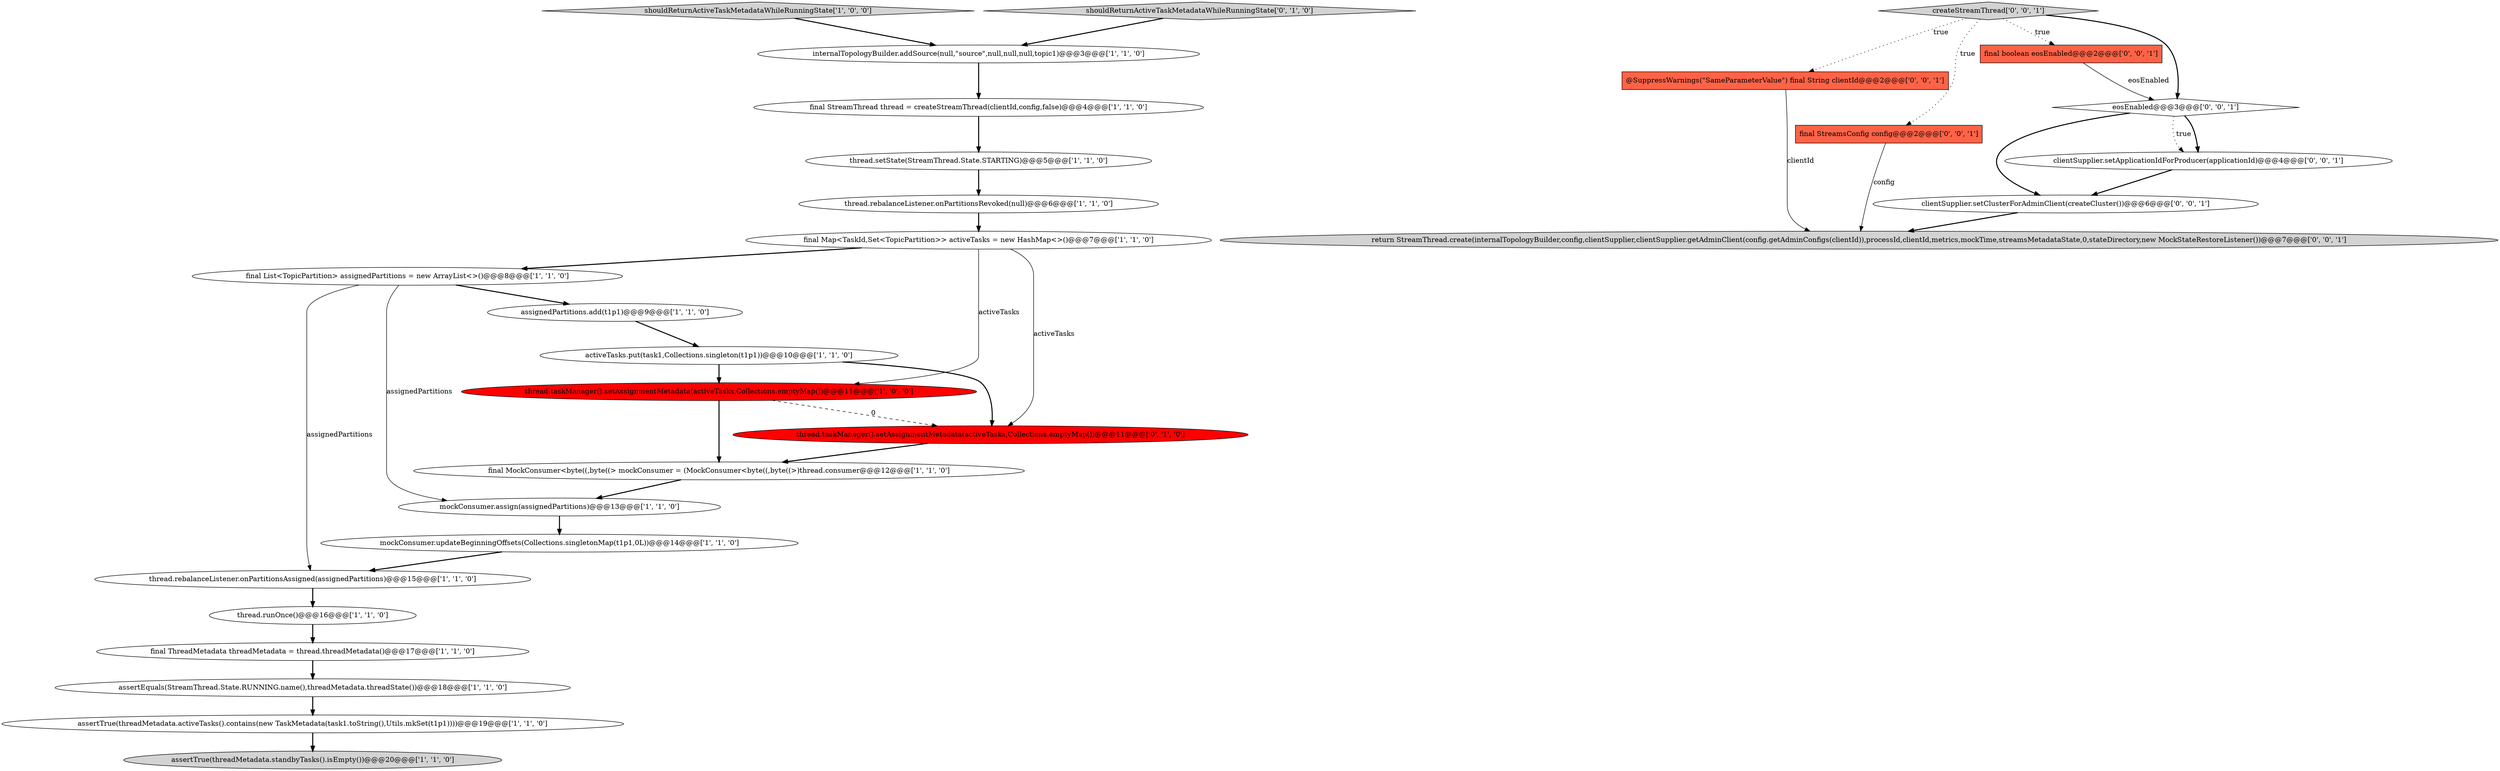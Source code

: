 digraph {
8 [style = filled, label = "shouldReturnActiveTaskMetadataWhileRunningState['1', '0', '0']", fillcolor = lightgray, shape = diamond image = "AAA0AAABBB1BBB"];
14 [style = filled, label = "thread.setState(StreamThread.State.STARTING)@@@5@@@['1', '1', '0']", fillcolor = white, shape = ellipse image = "AAA0AAABBB1BBB"];
2 [style = filled, label = "assertTrue(threadMetadata.standbyTasks().isEmpty())@@@20@@@['1', '1', '0']", fillcolor = lightgray, shape = ellipse image = "AAA0AAABBB1BBB"];
10 [style = filled, label = "assertEquals(StreamThread.State.RUNNING.name(),threadMetadata.threadState())@@@18@@@['1', '1', '0']", fillcolor = white, shape = ellipse image = "AAA0AAABBB1BBB"];
4 [style = filled, label = "final MockConsumer<byte((,byte((> mockConsumer = (MockConsumer<byte((,byte((>)thread.consumer@@@12@@@['1', '1', '0']", fillcolor = white, shape = ellipse image = "AAA0AAABBB1BBB"];
0 [style = filled, label = "mockConsumer.assign(assignedPartitions)@@@13@@@['1', '1', '0']", fillcolor = white, shape = ellipse image = "AAA0AAABBB1BBB"];
1 [style = filled, label = "assertTrue(threadMetadata.activeTasks().contains(new TaskMetadata(task1.toString(),Utils.mkSet(t1p1))))@@@19@@@['1', '1', '0']", fillcolor = white, shape = ellipse image = "AAA0AAABBB1BBB"];
15 [style = filled, label = "internalTopologyBuilder.addSource(null,\"source\",null,null,null,topic1)@@@3@@@['1', '1', '0']", fillcolor = white, shape = ellipse image = "AAA0AAABBB1BBB"];
27 [style = filled, label = "@SuppressWarnings(\"SameParameterValue\") final String clientId@@@2@@@['0', '0', '1']", fillcolor = tomato, shape = box image = "AAA0AAABBB3BBB"];
22 [style = filled, label = "final StreamsConfig config@@@2@@@['0', '0', '1']", fillcolor = tomato, shape = box image = "AAA0AAABBB3BBB"];
13 [style = filled, label = "assignedPartitions.add(t1p1)@@@9@@@['1', '1', '0']", fillcolor = white, shape = ellipse image = "AAA0AAABBB1BBB"];
18 [style = filled, label = "final ThreadMetadata threadMetadata = thread.threadMetadata()@@@17@@@['1', '1', '0']", fillcolor = white, shape = ellipse image = "AAA0AAABBB1BBB"];
3 [style = filled, label = "thread.rebalanceListener.onPartitionsRevoked(null)@@@6@@@['1', '1', '0']", fillcolor = white, shape = ellipse image = "AAA0AAABBB1BBB"];
9 [style = filled, label = "activeTasks.put(task1,Collections.singleton(t1p1))@@@10@@@['1', '1', '0']", fillcolor = white, shape = ellipse image = "AAA0AAABBB1BBB"];
25 [style = filled, label = "clientSupplier.setClusterForAdminClient(createCluster())@@@6@@@['0', '0', '1']", fillcolor = white, shape = ellipse image = "AAA0AAABBB3BBB"];
7 [style = filled, label = "thread.rebalanceListener.onPartitionsAssigned(assignedPartitions)@@@15@@@['1', '1', '0']", fillcolor = white, shape = ellipse image = "AAA0AAABBB1BBB"];
6 [style = filled, label = "mockConsumer.updateBeginningOffsets(Collections.singletonMap(t1p1,0L))@@@14@@@['1', '1', '0']", fillcolor = white, shape = ellipse image = "AAA0AAABBB1BBB"];
12 [style = filled, label = "final StreamThread thread = createStreamThread(clientId,config,false)@@@4@@@['1', '1', '0']", fillcolor = white, shape = ellipse image = "AAA0AAABBB1BBB"];
19 [style = filled, label = "shouldReturnActiveTaskMetadataWhileRunningState['0', '1', '0']", fillcolor = lightgray, shape = diamond image = "AAA0AAABBB2BBB"];
24 [style = filled, label = "return StreamThread.create(internalTopologyBuilder,config,clientSupplier,clientSupplier.getAdminClient(config.getAdminConfigs(clientId)),processId,clientId,metrics,mockTime,streamsMetadataState,0,stateDirectory,new MockStateRestoreListener())@@@7@@@['0', '0', '1']", fillcolor = lightgray, shape = ellipse image = "AAA0AAABBB3BBB"];
17 [style = filled, label = "thread.runOnce()@@@16@@@['1', '1', '0']", fillcolor = white, shape = ellipse image = "AAA0AAABBB1BBB"];
21 [style = filled, label = "final boolean eosEnabled@@@2@@@['0', '0', '1']", fillcolor = tomato, shape = box image = "AAA0AAABBB3BBB"];
26 [style = filled, label = "createStreamThread['0', '0', '1']", fillcolor = lightgray, shape = diamond image = "AAA0AAABBB3BBB"];
11 [style = filled, label = "thread.taskManager().setAssignmentMetadata(activeTasks,Collections.emptyMap())@@@11@@@['1', '0', '0']", fillcolor = red, shape = ellipse image = "AAA1AAABBB1BBB"];
20 [style = filled, label = "thread.taskManager().setAssignmentMetadata(activeTasks,Collections.emptyMap())@@@11@@@['0', '1', '0']", fillcolor = red, shape = ellipse image = "AAA1AAABBB2BBB"];
5 [style = filled, label = "final Map<TaskId,Set<TopicPartition>> activeTasks = new HashMap<>()@@@7@@@['1', '1', '0']", fillcolor = white, shape = ellipse image = "AAA0AAABBB1BBB"];
16 [style = filled, label = "final List<TopicPartition> assignedPartitions = new ArrayList<>()@@@8@@@['1', '1', '0']", fillcolor = white, shape = ellipse image = "AAA0AAABBB1BBB"];
23 [style = filled, label = "eosEnabled@@@3@@@['0', '0', '1']", fillcolor = white, shape = diamond image = "AAA0AAABBB3BBB"];
28 [style = filled, label = "clientSupplier.setApplicationIdForProducer(applicationId)@@@4@@@['0', '0', '1']", fillcolor = white, shape = ellipse image = "AAA0AAABBB3BBB"];
14->3 [style = bold, label=""];
23->25 [style = bold, label=""];
27->24 [style = solid, label="clientId"];
16->13 [style = bold, label=""];
7->17 [style = bold, label=""];
8->15 [style = bold, label=""];
9->11 [style = bold, label=""];
11->20 [style = dashed, label="0"];
0->6 [style = bold, label=""];
22->24 [style = solid, label="config"];
23->28 [style = dotted, label="true"];
26->27 [style = dotted, label="true"];
11->4 [style = bold, label=""];
21->23 [style = solid, label="eosEnabled"];
9->20 [style = bold, label=""];
26->22 [style = dotted, label="true"];
16->7 [style = solid, label="assignedPartitions"];
20->4 [style = bold, label=""];
4->0 [style = bold, label=""];
5->16 [style = bold, label=""];
23->28 [style = bold, label=""];
16->0 [style = solid, label="assignedPartitions"];
25->24 [style = bold, label=""];
3->5 [style = bold, label=""];
18->10 [style = bold, label=""];
26->21 [style = dotted, label="true"];
5->11 [style = solid, label="activeTasks"];
26->23 [style = bold, label=""];
12->14 [style = bold, label=""];
28->25 [style = bold, label=""];
15->12 [style = bold, label=""];
1->2 [style = bold, label=""];
13->9 [style = bold, label=""];
19->15 [style = bold, label=""];
6->7 [style = bold, label=""];
10->1 [style = bold, label=""];
5->20 [style = solid, label="activeTasks"];
17->18 [style = bold, label=""];
}
